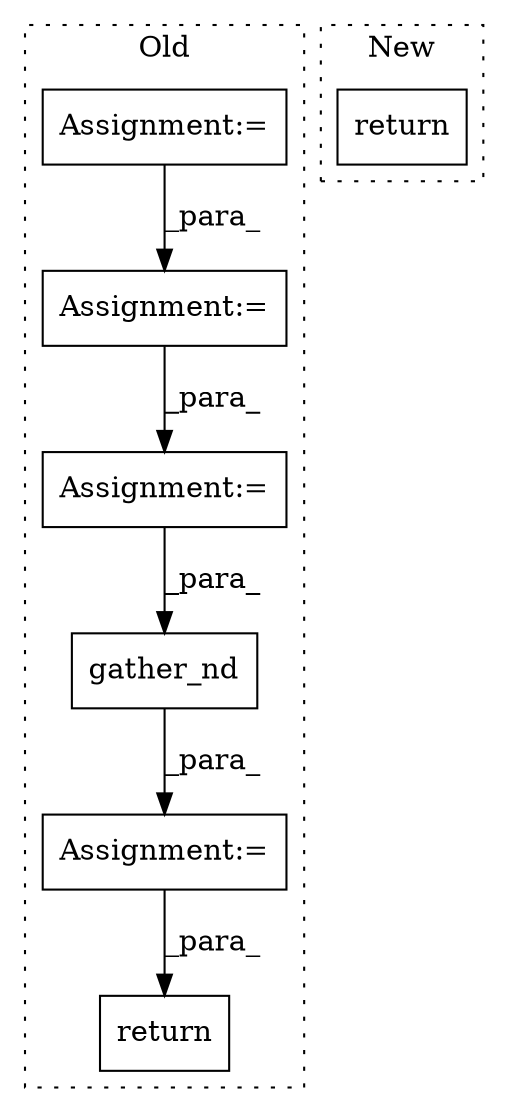 digraph G {
subgraph cluster0 {
1 [label="gather_nd" a="32" s="15933,15961" l="10,1" shape="box"];
3 [label="return" a="41" s="15968" l="7" shape="box"];
4 [label="Assignment:=" a="7" s="15647" l="1" shape="box"];
5 [label="Assignment:=" a="7" s="15785" l="1" shape="box"];
6 [label="Assignment:=" a="7" s="15849" l="1" shape="box"];
7 [label="Assignment:=" a="7" s="15921" l="1" shape="box"];
label = "Old";
style="dotted";
}
subgraph cluster1 {
2 [label="return" a="41" s="15403" l="7" shape="box"];
label = "New";
style="dotted";
}
1 -> 7 [label="_para_"];
4 -> 5 [label="_para_"];
5 -> 6 [label="_para_"];
6 -> 1 [label="_para_"];
7 -> 3 [label="_para_"];
}